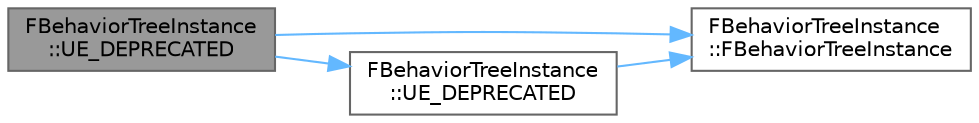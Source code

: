 digraph "FBehaviorTreeInstance::UE_DEPRECATED"
{
 // INTERACTIVE_SVG=YES
 // LATEX_PDF_SIZE
  bgcolor="transparent";
  edge [fontname=Helvetica,fontsize=10,labelfontname=Helvetica,labelfontsize=10];
  node [fontname=Helvetica,fontsize=10,shape=box,height=0.2,width=0.4];
  rankdir="LR";
  Node1 [id="Node000001",label="FBehaviorTreeInstance\l::UE_DEPRECATED",height=0.2,width=0.4,color="gray40", fillcolor="grey60", style="filled", fontcolor="black",tooltip=" "];
  Node1 -> Node2 [id="edge1_Node000001_Node000002",color="steelblue1",style="solid",tooltip=" "];
  Node2 [id="Node000002",label="FBehaviorTreeInstance\l::FBehaviorTreeInstance",height=0.2,width=0.4,color="grey40", fillcolor="white", style="filled",URL="$dd/d71/structFBehaviorTreeInstance.html#aad1ed58f8be4da28d5a85a3bd715f398",tooltip=" "];
  Node1 -> Node3 [id="edge2_Node000001_Node000003",color="steelblue1",style="solid",tooltip=" "];
  Node3 [id="Node000003",label="FBehaviorTreeInstance\l::UE_DEPRECATED",height=0.2,width=0.4,color="grey40", fillcolor="white", style="filled",URL="$dd/d71/structFBehaviorTreeInstance.html#a960312b54410404d4db6e8e423bdce9a",tooltip=" "];
  Node3 -> Node2 [id="edge3_Node000003_Node000002",color="steelblue1",style="solid",tooltip=" "];
}
